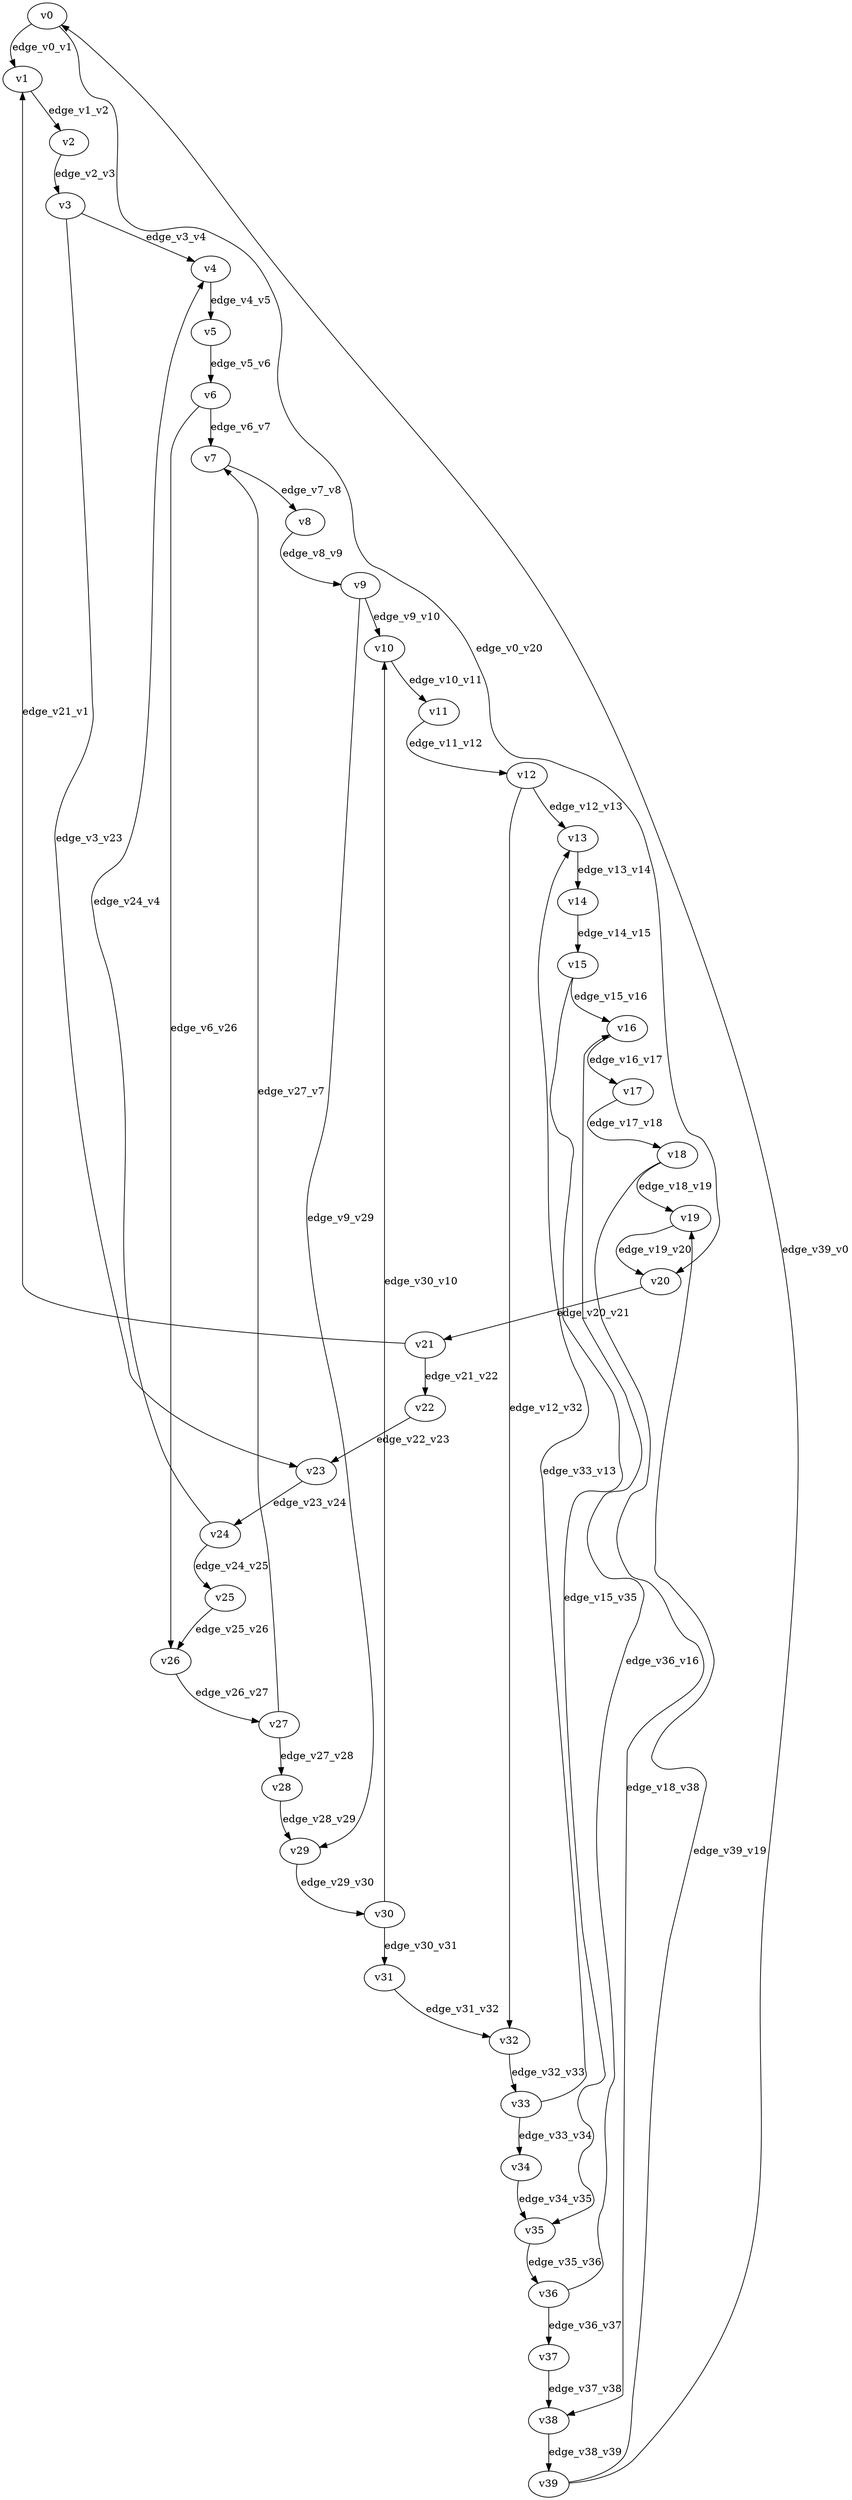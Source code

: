 digraph test051 {
    // Discounted game test case
    // Vertex properties: name [player=X]
    // Edge properties: [weight=Y, discount=Z]

    v0 [name="v0", player=0];
    v1 [name="v1", player=1];
    v2 [name="v2", player=0];
    v3 [name="v3", player=0];
    v4 [name="v4", player=1];
    v5 [name="v5", player=0];
    v6 [name="v6", player=0];
    v7 [name="v7", player=1];
    v8 [name="v8", player=0];
    v9 [name="v9", player=0];
    v10 [name="v10", player=1];
    v11 [name="v11", player=0];
    v12 [name="v12", player=0];
    v13 [name="v13", player=1];
    v14 [name="v14", player=0];
    v15 [name="v15", player=0];
    v16 [name="v16", player=1];
    v17 [name="v17", player=0];
    v18 [name="v18", player=0];
    v19 [name="v19", player=1];
    v20 [name="v20", player=0];
    v21 [name="v21", player=0];
    v22 [name="v22", player=1];
    v23 [name="v23", player=0];
    v24 [name="v24", player=0];
    v25 [name="v25", player=1];
    v26 [name="v26", player=0];
    v27 [name="v27", player=0];
    v28 [name="v28", player=1];
    v29 [name="v29", player=0];
    v30 [name="v30", player=0];
    v31 [name="v31", player=1];
    v32 [name="v32", player=0];
    v33 [name="v33", player=0];
    v34 [name="v34", player=1];
    v35 [name="v35", player=0];
    v36 [name="v36", player=0];
    v37 [name="v37", player=1];
    v38 [name="v38", player=0];
    v39 [name="v39", player=0];

    v0 -> v1 [label="edge_v0_v1", weight=-7.00, discount=0.824];
    v0 -> v20 [label="edge_v0_v20", weight=-10.31, discount=0.824];
    v1 -> v2 [label="edge_v1_v2", weight=-4.50, discount=0.824];
    v2 -> v3 [label="edge_v2_v3", weight=-2.00, discount=0.824];
    v3 -> v4 [label="edge_v3_v4", weight=0.50, discount=0.824];
    v3 -> v23 [label="edge_v3_v23", weight=-3.01, discount=0.824];
    v4 -> v5 [label="edge_v4_v5", weight=3.00, discount=0.824];
    v5 -> v6 [label="edge_v5_v6", weight=5.50, discount=0.824];
    v6 -> v7 [label="edge_v6_v7", weight=8.00, discount=0.824];
    v6 -> v26 [label="edge_v6_v26", weight=5.70, discount=0.824];
    v7 -> v8 [label="edge_v7_v8", weight=-9.50, discount=0.824];
    v8 -> v9 [label="edge_v8_v9", weight=-7.00, discount=0.824];
    v9 -> v10 [label="edge_v9_v10", weight=-4.50, discount=0.824];
    v9 -> v29 [label="edge_v9_v29", weight=-8.27, discount=0.824];
    v10 -> v11 [label="edge_v10_v11", weight=-2.00, discount=0.824];
    v11 -> v12 [label="edge_v11_v12", weight=0.50, discount=0.824];
    v12 -> v13 [label="edge_v12_v13", weight=3.00, discount=0.824];
    v12 -> v32 [label="edge_v12_v32", weight=3.90, discount=0.824];
    v13 -> v14 [label="edge_v13_v14", weight=5.50, discount=0.824];
    v14 -> v15 [label="edge_v14_v15", weight=8.00, discount=0.824];
    v15 -> v16 [label="edge_v15_v16", weight=-9.50, discount=0.824];
    v15 -> v35 [label="edge_v15_v35", weight=-11.93, discount=0.824];
    v16 -> v17 [label="edge_v16_v17", weight=-7.00, discount=0.824];
    v17 -> v18 [label="edge_v17_v18", weight=-4.50, discount=0.824];
    v18 -> v19 [label="edge_v18_v19", weight=-2.00, discount=0.824];
    v18 -> v38 [label="edge_v18_v38", weight=-2.38, discount=0.824];
    v19 -> v20 [label="edge_v19_v20", weight=0.50, discount=0.824];
    v20 -> v21 [label="edge_v20_v21", weight=3.00, discount=0.824];
    v21 -> v22 [label="edge_v21_v22", weight=5.50, discount=0.824];
    v21 -> v1 [label="edge_v21_v1", weight=6.03, discount=0.824];
    v22 -> v23 [label="edge_v22_v23", weight=8.00, discount=0.824];
    v23 -> v24 [label="edge_v23_v24", weight=-9.50, discount=0.824];
    v24 -> v25 [label="edge_v24_v25", weight=-7.00, discount=0.824];
    v24 -> v4 [label="edge_v24_v4", weight=-6.35, discount=0.824];
    v25 -> v26 [label="edge_v25_v26", weight=-4.50, discount=0.824];
    v26 -> v27 [label="edge_v26_v27", weight=-2.00, discount=0.824];
    v27 -> v28 [label="edge_v27_v28", weight=0.50, discount=0.824];
    v27 -> v7 [label="edge_v27_v7", weight=1.42, discount=0.824];
    v28 -> v29 [label="edge_v28_v29", weight=3.00, discount=0.824];
    v29 -> v30 [label="edge_v29_v30", weight=5.50, discount=0.824];
    v30 -> v31 [label="edge_v30_v31", weight=8.00, discount=0.824];
    v30 -> v10 [label="edge_v30_v10", weight=11.50, discount=0.824];
    v31 -> v32 [label="edge_v31_v32", weight=-9.50, discount=0.824];
    v32 -> v33 [label="edge_v32_v33", weight=-7.00, discount=0.824];
    v33 -> v34 [label="edge_v33_v34", weight=-4.50, discount=0.824];
    v33 -> v13 [label="edge_v33_v13", weight=-2.99, discount=0.824];
    v34 -> v35 [label="edge_v34_v35", weight=-2.00, discount=0.824];
    v35 -> v36 [label="edge_v35_v36", weight=0.50, discount=0.824];
    v36 -> v37 [label="edge_v36_v37", weight=3.00, discount=0.824];
    v36 -> v16 [label="edge_v36_v16", weight=0.82, discount=0.824];
    v37 -> v38 [label="edge_v37_v38", weight=5.50, discount=0.824];
    v38 -> v39 [label="edge_v38_v39", weight=8.00, discount=0.824];
    v39 -> v0 [label="edge_v39_v0", weight=-9.50, discount=0.824];
    v39 -> v19 [label="edge_v39_v19", weight=-7.19, discount=0.824];
}
